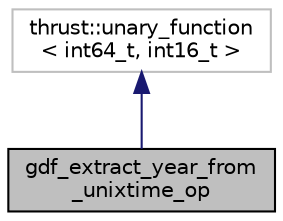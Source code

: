 digraph "gdf_extract_year_from_unixtime_op"
{
  edge [fontname="Helvetica",fontsize="10",labelfontname="Helvetica",labelfontsize="10"];
  node [fontname="Helvetica",fontsize="10",shape=record];
  Node0 [label="gdf_extract_year_from\l_unixtime_op",height=0.2,width=0.4,color="black", fillcolor="grey75", style="filled", fontcolor="black"];
  Node1 -> Node0 [dir="back",color="midnightblue",fontsize="10",style="solid",fontname="Helvetica"];
  Node1 [label="thrust::unary_function\l\< int64_t, int16_t \>",height=0.2,width=0.4,color="grey75", fillcolor="white", style="filled"];
}

